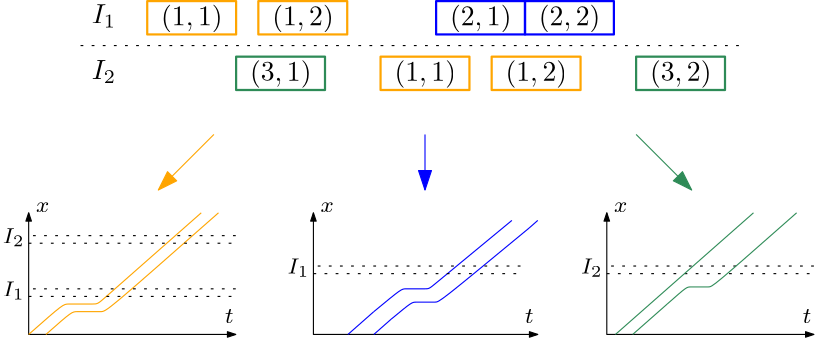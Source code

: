 <?xml version="1.0"?>
<!DOCTYPE ipe SYSTEM "ipe.dtd">
<ipe version="70218" creator="Ipe 7.2.24">
<info created="D:20241205202152" modified="D:20241205214725"/>
<ipestyle name="basic">
<symbol name="arrow/arc(spx)">
<path stroke="sym-stroke" fill="sym-stroke" pen="sym-pen">
0 0 m
-1 0.333 l
-1 -0.333 l
h
</path>
</symbol>
<symbol name="arrow/farc(spx)">
<path stroke="sym-stroke" fill="white" pen="sym-pen">
0 0 m
-1 0.333 l
-1 -0.333 l
h
</path>
</symbol>
<symbol name="arrow/ptarc(spx)">
<path stroke="sym-stroke" fill="sym-stroke" pen="sym-pen">
0 0 m
-1 0.333 l
-0.8 0 l
-1 -0.333 l
h
</path>
</symbol>
<symbol name="arrow/fptarc(spx)">
<path stroke="sym-stroke" fill="white" pen="sym-pen">
0 0 m
-1 0.333 l
-0.8 0 l
-1 -0.333 l
h
</path>
</symbol>
<symbol name="mark/circle(sx)" transformations="translations">
<path fill="sym-stroke">
0.6 0 0 0.6 0 0 e
0.4 0 0 0.4 0 0 e
</path>
</symbol>
<symbol name="mark/disk(sx)" transformations="translations">
<path fill="sym-stroke">
0.6 0 0 0.6 0 0 e
</path>
</symbol>
<symbol name="mark/fdisk(sfx)" transformations="translations">
<group>
<path fill="sym-fill">
0.5 0 0 0.5 0 0 e
</path>
<path fill="sym-stroke" fillrule="eofill">
0.6 0 0 0.6 0 0 e
0.4 0 0 0.4 0 0 e
</path>
</group>
</symbol>
<symbol name="mark/box(sx)" transformations="translations">
<path fill="sym-stroke" fillrule="eofill">
-0.6 -0.6 m
0.6 -0.6 l
0.6 0.6 l
-0.6 0.6 l
h
-0.4 -0.4 m
0.4 -0.4 l
0.4 0.4 l
-0.4 0.4 l
h
</path>
</symbol>
<symbol name="mark/square(sx)" transformations="translations">
<path fill="sym-stroke">
-0.6 -0.6 m
0.6 -0.6 l
0.6 0.6 l
-0.6 0.6 l
h
</path>
</symbol>
<symbol name="mark/fsquare(sfx)" transformations="translations">
<group>
<path fill="sym-fill">
-0.5 -0.5 m
0.5 -0.5 l
0.5 0.5 l
-0.5 0.5 l
h
</path>
<path fill="sym-stroke" fillrule="eofill">
-0.6 -0.6 m
0.6 -0.6 l
0.6 0.6 l
-0.6 0.6 l
h
-0.4 -0.4 m
0.4 -0.4 l
0.4 0.4 l
-0.4 0.4 l
h
</path>
</group>
</symbol>
<symbol name="mark/cross(sx)" transformations="translations">
<group>
<path fill="sym-stroke">
-0.43 -0.57 m
0.57 0.43 l
0.43 0.57 l
-0.57 -0.43 l
h
</path>
<path fill="sym-stroke">
-0.43 0.57 m
0.57 -0.43 l
0.43 -0.57 l
-0.57 0.43 l
h
</path>
</group>
</symbol>
<symbol name="arrow/fnormal(spx)">
<path stroke="sym-stroke" fill="white" pen="sym-pen">
0 0 m
-1 0.333 l
-1 -0.333 l
h
</path>
</symbol>
<symbol name="arrow/pointed(spx)">
<path stroke="sym-stroke" fill="sym-stroke" pen="sym-pen">
0 0 m
-1 0.333 l
-0.8 0 l
-1 -0.333 l
h
</path>
</symbol>
<symbol name="arrow/fpointed(spx)">
<path stroke="sym-stroke" fill="white" pen="sym-pen">
0 0 m
-1 0.333 l
-0.8 0 l
-1 -0.333 l
h
</path>
</symbol>
<symbol name="arrow/linear(spx)">
<path stroke="sym-stroke" pen="sym-pen">
-1 0.333 m
0 0 l
-1 -0.333 l
</path>
</symbol>
<symbol name="arrow/fdouble(spx)">
<path stroke="sym-stroke" fill="white" pen="sym-pen">
0 0 m
-1 0.333 l
-1 -0.333 l
h
-1 0 m
-2 0.333 l
-2 -0.333 l
h
</path>
</symbol>
<symbol name="arrow/double(spx)">
<path stroke="sym-stroke" fill="sym-stroke" pen="sym-pen">
0 0 m
-1 0.333 l
-1 -0.333 l
h
-1 0 m
-2 0.333 l
-2 -0.333 l
h
</path>
</symbol>
<symbol name="arrow/mid-normal(spx)">
<path stroke="sym-stroke" fill="sym-stroke" pen="sym-pen">
0.5 0 m
-0.5 0.333 l
-0.5 -0.333 l
h
</path>
</symbol>
<symbol name="arrow/mid-fnormal(spx)">
<path stroke="sym-stroke" fill="white" pen="sym-pen">
0.5 0 m
-0.5 0.333 l
-0.5 -0.333 l
h
</path>
</symbol>
<symbol name="arrow/mid-pointed(spx)">
<path stroke="sym-stroke" fill="sym-stroke" pen="sym-pen">
0.5 0 m
-0.5 0.333 l
-0.3 0 l
-0.5 -0.333 l
h
</path>
</symbol>
<symbol name="arrow/mid-fpointed(spx)">
<path stroke="sym-stroke" fill="white" pen="sym-pen">
0.5 0 m
-0.5 0.333 l
-0.3 0 l
-0.5 -0.333 l
h
</path>
</symbol>
<symbol name="arrow/mid-double(spx)">
<path stroke="sym-stroke" fill="sym-stroke" pen="sym-pen">
1 0 m
0 0.333 l
0 -0.333 l
h
0 0 m
-1 0.333 l
-1 -0.333 l
h
</path>
</symbol>
<symbol name="arrow/mid-fdouble(spx)">
<path stroke="sym-stroke" fill="white" pen="sym-pen">
1 0 m
0 0.333 l
0 -0.333 l
h
0 0 m
-1 0.333 l
-1 -0.333 l
h
</path>
</symbol>
<anglesize name="22.5 deg" value="22.5"/>
<anglesize name="30 deg" value="30"/>
<anglesize name="45 deg" value="45"/>
<anglesize name="60 deg" value="60"/>
<anglesize name="90 deg" value="90"/>
<arrowsize name="large" value="10"/>
<arrowsize name="small" value="5"/>
<arrowsize name="tiny" value="3"/>
<color name="blue" value="0 0 1"/>
<color name="brown" value="0.647 0.165 0.165"/>
<color name="darkblue" value="0 0 0.545"/>
<color name="darkcyan" value="0 0.545 0.545"/>
<color name="darkgray" value="0.663"/>
<color name="darkgreen" value="0 0.392 0"/>
<color name="darkmagenta" value="0.545 0 0.545"/>
<color name="darkorange" value="1 0.549 0"/>
<color name="darkred" value="0.545 0 0"/>
<color name="gold" value="1 0.843 0"/>
<color name="gray" value="0.745"/>
<color name="green" value="0 1 0"/>
<color name="lightblue" value="0.678 0.847 0.902"/>
<color name="lightcyan" value="0.878 1 1"/>
<color name="lightgray" value="0.827"/>
<color name="lightgreen" value="0.565 0.933 0.565"/>
<color name="lightyellow" value="1 1 0.878"/>
<color name="navy" value="0 0 0.502"/>
<color name="orange" value="1 0.647 0"/>
<color name="pink" value="1 0.753 0.796"/>
<color name="purple" value="0.627 0.125 0.941"/>
<color name="red" value="1 0 0"/>
<color name="seagreen" value="0.18 0.545 0.341"/>
<color name="turquoise" value="0.251 0.878 0.816"/>
<color name="violet" value="0.933 0.51 0.933"/>
<color name="yellow" value="1 1 0"/>
<dashstyle name="dash dot dotted" value="[4 2 1 2 1 2] 0"/>
<dashstyle name="dash dotted" value="[4 2 1 2] 0"/>
<dashstyle name="dashed" value="[4] 0"/>
<dashstyle name="dotted" value="[1 3] 0"/>
<gridsize name="10 pts (~3.5 mm)" value="10"/>
<gridsize name="14 pts (~5 mm)" value="14"/>
<gridsize name="16 pts (~6 mm)" value="16"/>
<gridsize name="20 pts (~7 mm)" value="20"/>
<gridsize name="28 pts (~10 mm)" value="28"/>
<gridsize name="32 pts (~12 mm)" value="32"/>
<gridsize name="4 pts" value="4"/>
<gridsize name="56 pts (~20 mm)" value="56"/>
<gridsize name="8 pts (~3 mm)" value="8"/>
<opacity name="10%" value="0.1"/>
<opacity name="30%" value="0.3"/>
<opacity name="50%" value="0.5"/>
<opacity name="75%" value="0.75"/>
<pen name="fat" value="1.2"/>
<pen name="heavier" value="0.8"/>
<pen name="ultrafat" value="2"/>
<symbolsize name="large" value="5"/>
<symbolsize name="small" value="2"/>
<symbolsize name="tiny" value="1.1"/>
<textsize name="Huge" value="\Huge"/>
<textsize name="LARGE" value="\LARGE"/>
<textsize name="Large" value="\Large"/>
<textsize name="footnote" value="\footnotesize"/>
<textsize name="huge" value="\huge"/>
<textsize name="large" value="\large"/>
<textsize name="small" value="\small"/>
<textsize name="tiny" value="\tiny"/>
<textstyle name="center" begin="\begin{center}" end="\end{center}"/>
<textstyle name="item" begin="\begin{itemize}\item{}" end="\end{itemize}"/>
<textstyle name="itemize" begin="\begin{itemize}" end="\end{itemize}"/>
<tiling name="falling" angle="-60" step="4" width="1"/>
<tiling name="rising" angle="30" step="4" width="1"/>
</ipestyle>
<page>
<layer name="alpha"/>
<view layers="alpha" active="alpha"/>
<path layer="alpha" matrix="1 0 0 0.75 -4 56" stroke="orange" pen="0.8">
192 704 m
192 688 l
224 688 l
224 704 l
h
</path>
<path matrix="1 0 0 0.75 -4 56" stroke="orange" pen="0.8">
232 704 m
232 688 l
264 688 l
264 704 l
h
</path>
<path matrix="1 0 0 0.75 -4 56" stroke="blue" pen="0.8">
296 704 m
296 688 l
328 688 l
328 704 l
h
</path>
<path matrix="1 0 0 0.75 -4 56" stroke="blue" pen="0.8">
328 704 m
328 688 l
360 688 l
360 704 l
h
</path>
<path matrix="1 0 0 0.75 -24 60" stroke="orange" pen="0.8">
296 672 m
296 656 l
328 656 l
328 672 l
h
</path>
<path matrix="1 0 0 0.75 -24 60" stroke="orange" pen="0.8">
336 672 m
336 656 l
368 656 l
368 672 l
h
</path>
<text matrix="1 0 0 1 12 -120" transformations="translations" pos="156 696" stroke="black" type="label" width="8.849" height="6.812" depth="1.49" valign="baseline" style="math">I_1</text>
<text matrix="1 0 0 1 8 -120" transformations="translations" pos="160 676" stroke="black" type="label" width="8.849" height="6.812" depth="1.49" valign="baseline" style="math">I_2</text>
<text matrix="1 0 0 1 -7.01304 -116.658" transformations="translations" pos="200 692" stroke="black" type="label" width="22.139" height="7.473" depth="2.49" valign="baseline" style="math">(1,1)</text>
<text matrix="1 0 0 1 32.987 -116.658" transformations="translations" pos="200 692" stroke="black" type="label" width="22.139" height="7.473" depth="2.49" valign="baseline" style="math">(1,2)</text>
<text matrix="1 0 0 1 96.987 -116.658" transformations="translations" pos="200 692" stroke="black" type="label" width="22.139" height="7.473" depth="2.49" valign="baseline" style="math">(2,1)</text>
<text matrix="1 0 0 1 128.987 -116.658" transformations="translations" pos="200 692" stroke="black" type="label" width="22.139" height="7.473" depth="2.49" valign="baseline" style="math">(2,2)</text>
<text matrix="1 0 0 1 76.987 -136.658" transformations="translations" pos="200 692" stroke="black" type="label" width="22.139" height="7.473" depth="2.49" valign="baseline" style="math">(1,1)</text>
<text matrix="1 0 0 1 116.987 -136.658" transformations="translations" pos="200 692" stroke="black" type="label" width="22.139" height="7.473" depth="2.49" valign="baseline" style="math">(1,2)</text>
<path matrix="1 0 0 1 0 -116" stroke="seagreen" pen="0.8">
220 680 m
220 668 l
252 668 l
252 680 l
h
</path>
<text matrix="1 0 0 1 24.987 -136.658" transformations="translations" pos="200 692" stroke="black" type="label" width="22.139" height="7.473" depth="2.49" valign="baseline" style="math">(3,1)</text>
<path matrix="1 0 0 1 144 -116" stroke="seagreen" pen="0.8">
220 680 m
220 668 l
252 668 l
252 680 l
h
</path>
<text matrix="1 0 0 1 168.987 -136.658" transformations="translations" pos="200 692" stroke="black" type="label" width="22.139" height="7.473" depth="2.49" valign="baseline" style="math">(3,2)</text>
<path matrix="1 0 0 1 0 -116" stroke="black" dash="dotted">
164 684 m
404 684 l
</path>
<path matrix="0.776596 0 0 0.684211 58.3404 80.842" stroke="black" arrow="normal/tiny" rarrow="normal/tiny">
112 624 m
112 560 l
208 560 l
</path>
<path matrix="0.776596 0 0 0.684211 58.3404 80.842" stroke="orange">
112 560 m
128 576
128 576
144 576
144 576
160 592
192 624 c
</path>
<path matrix="0.776596 0 0 0.684211 58.3404 80.842" stroke="orange">
120 560 m
132 572
132 572
148 572
148 572
200 624 c
</path>
<path matrix="0.776596 0 0 0.684211 58.3404 80.842" stroke="black" dash="dotted">
112 580 m
208 580 l
</path>
<path matrix="0.776596 0 0 0.684211 58.3404 80.842" stroke="black" dash="dotted">
208 584 m
112 584 l
</path>
<text matrix="0.776596 0 0 0.684211 55.234 80.842" transformations="translations" pos="104 580" stroke="black" type="label" width="7.823" height="5.453" depth="1.1" valign="baseline" size="footnote" style="math">I_1</text>
<path matrix="0.776596 0 0 0.684211 58.3404 100" stroke="black" dash="dotted">
112 580 m
208 580 l
</path>
<path matrix="0.776596 0 0 0.684211 58.3404 100" stroke="black" dash="dotted">
208 584 m
112 584 l
</path>
<text matrix="0.776596 0 0 0.684211 55.234 100" transformations="translations" pos="104 580" stroke="black" type="label" width="7.823" height="5.453" depth="1.1" valign="baseline" size="footnote" style="math">I_2</text>
<path matrix="0.841312 0 0 0.684211 153.603 80.842" stroke="black" arrow="normal/tiny" rarrow="normal/tiny">
112 624 m
112 560 l
208 560 l
</path>
<path matrix="0.621277 0 0 0.513158 199.991 184.842" stroke="blue">
112 560 m
128 576
128 576
144 576
144 576
160 592
192 624 c
</path>
<path matrix="0.621277 0 0 0.513158 201.234 182.105" stroke="blue">
120 560 m
132 572
132 572
148 572
148 572
200 624 c
</path>
<path matrix="0.776596 0 0 0.684211 160.851 89.053" stroke="black" dash="dotted">
112 580 m
208 580 l
</path>
<path matrix="0.776596 0 0 0.684211 160.851 89.053" stroke="black" dash="dotted">
208 584 m
112 584 l
</path>
<text matrix="0.776596 0 0 0.684211 157.745 89.053" transformations="translations" pos="104 580" stroke="black" type="label" width="7.823" height="5.453" depth="1.1" valign="baseline" size="footnote" style="math">I_1</text>
<path matrix="0.776596 0 0 0.684211 58.3404 80.842" stroke="blue">
272 572 m
260 560 l
</path>
<path matrix="0.776596 0 0 0.684211 266.468 80.842" stroke="black" arrow="normal/tiny" rarrow="normal/tiny">
112 624 m
112 560 l
208 560 l
</path>
<path matrix="0.776596 0 0 0.684211 266.468 89.053" stroke="black" dash="dotted">
112 580 m
208 580 l
</path>
<path matrix="0.776596 0 0 0.684211 266.468 89.053" stroke="black" dash="dotted">
208 584 m
112 584 l
</path>
<text matrix="0.776596 0 0 0.684211 263.362 89.053" transformations="translations" pos="104 580" stroke="black" type="label" width="7.823" height="5.453" depth="1.1" valign="baseline" size="footnote" style="math">I_2</text>
<path matrix="0.690307 0 0 0.608187 91.4752 123.415" stroke="seagreen">
384 560 m
456 632 l
</path>
<path matrix="0.582447 0 0 0.513158 305.298 187.579" stroke="seagreen">
120 560 m
132 572
132 572
148 572
148 572
200 624 c
</path>
<path matrix="0.776596 0 0 0.684211 58.3404 80.842" stroke="seagreen">
408 576 m
392 560 l
</path>
<path matrix="0.776596 0 0 0.684211 58.3404 80.842" stroke="blue">
280 568 m
272 560 l
</path>
<path matrix="0.776596 0 0 0.684211 58.3404 80.842" stroke="blue">
344 616 m
348 620 l
</path>
<path matrix="1 0 0 0.555556 8 173.778" stroke="orange" arrow="normal/normal">
204 652 m
184 616 l
</path>
<path matrix="1 0 0 0.5 0 208" stroke="blue" arrow="normal/normal">
288 656 m
288 616 l
</path>
<path matrix="-0.528302 -0.471698 0.849057 -0.293501 -61.8113 803.589" stroke="seagreen" rarrow="normal/normal">
204 652 m
184 616 l
</path>
<text matrix="1 0 0 1 4 8" transformations="translations" pos="212 460" stroke="black" type="label" width="3.058" height="4.902" depth="0" valign="baseline" size="footnote" style="math">t</text>
<text matrix="1 0 0 1 112 8" transformations="translations" pos="212 460" stroke="black" type="label" width="3.058" height="4.902" depth="0" valign="baseline" size="footnote" style="math">t</text>
<text matrix="1 0 0 1 212 8" transformations="translations" pos="212 460" stroke="black" type="label" width="3.058" height="4.902" depth="0" valign="baseline" size="footnote" style="math">t</text>
<text matrix="1 0 0 1 4 -4" transformations="translations" pos="144 512" stroke="black" type="label" width="4.767" height="3.432" depth="0" valign="baseline" size="footnote" style="math">x</text>
<text matrix="1 0 0 1 106.341 -4.03457" transformations="translations" pos="144 512" stroke="black" type="label" width="4.767" height="3.432" depth="0" valign="baseline" size="footnote" style="math">x</text>
<text matrix="1 0 0 1 212 -4" transformations="translations" pos="144 512" stroke="black" type="label" width="4.767" height="3.432" depth="0" valign="baseline" size="footnote" style="math">x</text>
</page>
</ipe>
